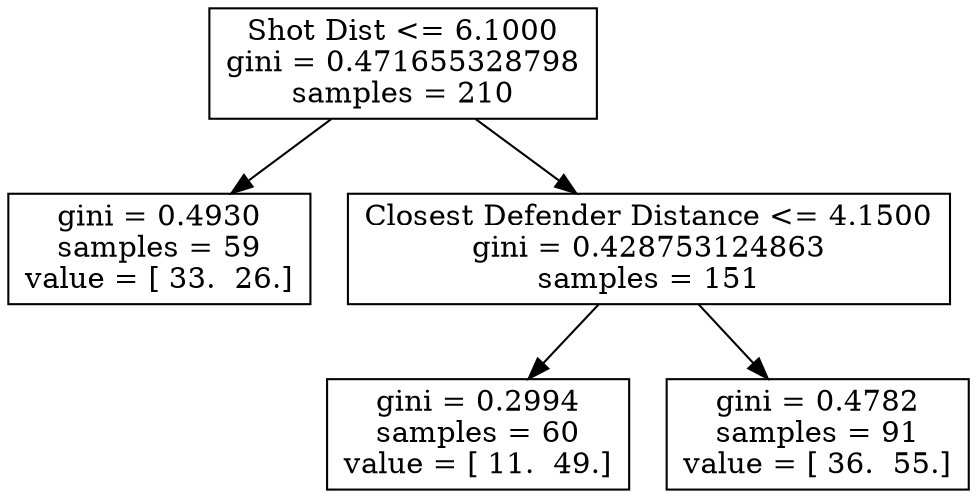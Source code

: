 digraph Tree {
0 [label="Shot Dist <= 6.1000\ngini = 0.471655328798\nsamples = 210", shape="box"] ;
1 [label="gini = 0.4930\nsamples = 59\nvalue = [ 33.  26.]", shape="box"] ;
0 -> 1 ;
2 [label="Closest Defender Distance <= 4.1500\ngini = 0.428753124863\nsamples = 151", shape="box"] ;
0 -> 2 ;
3 [label="gini = 0.2994\nsamples = 60\nvalue = [ 11.  49.]", shape="box"] ;
2 -> 3 ;
4 [label="gini = 0.4782\nsamples = 91\nvalue = [ 36.  55.]", shape="box"] ;
2 -> 4 ;
}